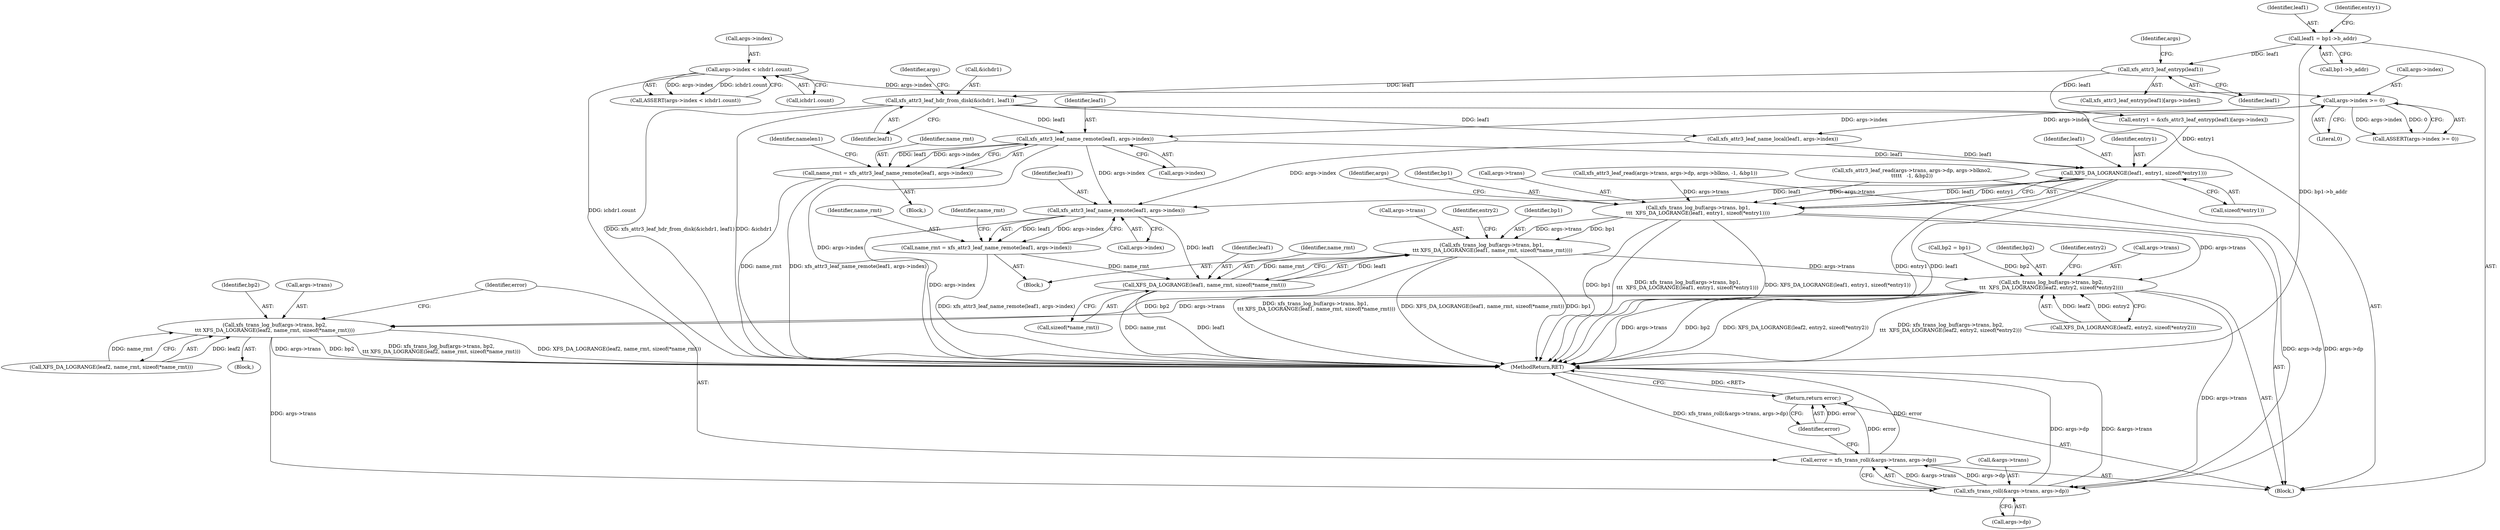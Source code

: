 digraph "0_linux_8275cdd0e7ac550dcce2b3ef6d2fb3b808c1ae59_4@pointer" {
"1000271" [label="(Call,xfs_attr3_leaf_name_remote(leaf1, args->index))"];
"1000205" [label="(Call,xfs_attr3_leaf_hdr_from_disk(&ichdr1, leaf1))"];
"1000186" [label="(Call,xfs_attr3_leaf_entryp(leaf1))"];
"1000177" [label="(Call,leaf1 = bp1->b_addr)"];
"1000218" [label="(Call,args->index >= 0)"];
"1000210" [label="(Call,args->index < ichdr1.count)"];
"1000269" [label="(Call,name_rmt = xfs_attr3_leaf_name_remote(leaf1, args->index))"];
"1000380" [label="(Call,XFS_DA_LOGRANGE(leaf1, entry1, sizeof(*entry1)))"];
"1000375" [label="(Call,xfs_trans_log_buf(args->trans, bp1,\n\t\t\t  XFS_DA_LOGRANGE(leaf1, entry1, sizeof(*entry1))))"];
"1000422" [label="(Call,xfs_trans_log_buf(args->trans, bp1,\n \t\t\t XFS_DA_LOGRANGE(leaf1, name_rmt, sizeof(*name_rmt))))"];
"1000438" [label="(Call,xfs_trans_log_buf(args->trans, bp2,\n\t\t\t  XFS_DA_LOGRANGE(leaf2, entry2, sizeof(*entry2))))"];
"1000475" [label="(Call,xfs_trans_log_buf(args->trans, bp2,\n\t\t\t XFS_DA_LOGRANGE(leaf2, name_rmt, sizeof(*name_rmt))))"];
"1000488" [label="(Call,xfs_trans_roll(&args->trans, args->dp))"];
"1000486" [label="(Call,error = xfs_trans_roll(&args->trans, args->dp))"];
"1000496" [label="(Return,return error;)"];
"1000401" [label="(Call,xfs_attr3_leaf_name_remote(leaf1, args->index))"];
"1000399" [label="(Call,name_rmt = xfs_attr3_leaf_name_remote(leaf1, args->index))"];
"1000427" [label="(Call,XFS_DA_LOGRANGE(leaf1, name_rmt, sizeof(*name_rmt)))"];
"1000496" [label="(Return,return error;)"];
"1000268" [label="(Block,)"];
"1000206" [label="(Call,&ichdr1)"];
"1000189" [label="(Identifier,args)"];
"1000497" [label="(Identifier,error)"];
"1000479" [label="(Identifier,bp2)"];
"1000382" [label="(Identifier,entry1)"];
"1000453" [label="(Identifier,entry2)"];
"1000277" [label="(Identifier,namelen1)"];
"1000439" [label="(Call,args->trans)"];
"1000443" [label="(Call,XFS_DA_LOGRANGE(leaf2, entry2, sizeof(*entry2)))"];
"1000125" [label="(Call,xfs_attr3_leaf_read(args->trans, args->dp, args->blkno, -1, &bp1))"];
"1000401" [label="(Call,xfs_attr3_leaf_name_remote(leaf1, args->index))"];
"1000476" [label="(Call,args->trans)"];
"1000219" [label="(Call,args->index)"];
"1000486" [label="(Call,error = xfs_trans_roll(&args->trans, args->dp))"];
"1000182" [label="(Call,entry1 = &xfs_attr3_leaf_entryp(leaf1)[args->index])"];
"1000179" [label="(Call,bp1->b_addr)"];
"1000438" [label="(Call,xfs_trans_log_buf(args->trans, bp2,\n\t\t\t  XFS_DA_LOGRANGE(leaf2, entry2, sizeof(*entry2))))"];
"1000435" [label="(Identifier,entry2)"];
"1000498" [label="(MethodReturn,RET)"];
"1000375" [label="(Call,xfs_trans_log_buf(args->trans, bp1,\n\t\t\t  XFS_DA_LOGRANGE(leaf1, entry1, sizeof(*entry1))))"];
"1000402" [label="(Identifier,leaf1)"];
"1000475" [label="(Call,xfs_trans_log_buf(args->trans, bp2,\n\t\t\t XFS_DA_LOGRANGE(leaf2, name_rmt, sizeof(*name_rmt))))"];
"1000380" [label="(Call,XFS_DA_LOGRANGE(leaf1, entry1, sizeof(*entry1)))"];
"1000212" [label="(Identifier,args)"];
"1000205" [label="(Call,xfs_attr3_leaf_hdr_from_disk(&ichdr1, leaf1))"];
"1000270" [label="(Identifier,name_rmt)"];
"1000426" [label="(Identifier,bp1)"];
"1000174" [label="(Call,bp2 = bp1)"];
"1000178" [label="(Identifier,leaf1)"];
"1000379" [label="(Identifier,bp1)"];
"1000422" [label="(Call,xfs_trans_log_buf(args->trans, bp1,\n \t\t\t XFS_DA_LOGRANGE(leaf1, name_rmt, sizeof(*name_rmt))))"];
"1000480" [label="(Call,XFS_DA_LOGRANGE(leaf2, name_rmt, sizeof(*name_rmt)))"];
"1000376" [label="(Call,args->trans)"];
"1000428" [label="(Identifier,leaf1)"];
"1000427" [label="(Call,XFS_DA_LOGRANGE(leaf1, name_rmt, sizeof(*name_rmt)))"];
"1000186" [label="(Call,xfs_attr3_leaf_entryp(leaf1))"];
"1000208" [label="(Identifier,leaf1)"];
"1000487" [label="(Identifier,error)"];
"1000388" [label="(Identifier,args)"];
"1000187" [label="(Identifier,leaf1)"];
"1000457" [label="(Block,)"];
"1000408" [label="(Identifier,name_rmt)"];
"1000211" [label="(Call,args->index)"];
"1000390" [label="(Block,)"];
"1000272" [label="(Identifier,leaf1)"];
"1000383" [label="(Call,sizeof(*entry1))"];
"1000269" [label="(Call,name_rmt = xfs_attr3_leaf_name_remote(leaf1, args->index))"];
"1000489" [label="(Call,&args->trans)"];
"1000493" [label="(Call,args->dp)"];
"1000400" [label="(Identifier,name_rmt)"];
"1000222" [label="(Literal,0)"];
"1000217" [label="(Call,ASSERT(args->index >= 0))"];
"1000183" [label="(Identifier,entry1)"];
"1000210" [label="(Call,args->index < ichdr1.count)"];
"1000273" [label="(Call,args->index)"];
"1000218" [label="(Call,args->index >= 0)"];
"1000442" [label="(Identifier,bp2)"];
"1000185" [label="(Call,xfs_attr3_leaf_entryp(leaf1)[args->index])"];
"1000214" [label="(Call,ichdr1.count)"];
"1000403" [label="(Call,args->index)"];
"1000381" [label="(Identifier,leaf1)"];
"1000271" [label="(Call,xfs_attr3_leaf_name_remote(leaf1, args->index))"];
"1000177" [label="(Call,leaf1 = bp1->b_addr)"];
"1000209" [label="(Call,ASSERT(args->index < ichdr1.count))"];
"1000423" [label="(Call,args->trans)"];
"1000250" [label="(Call,xfs_attr3_leaf_name_local(leaf1, args->index))"];
"1000154" [label="(Call,xfs_attr3_leaf_read(args->trans, args->dp, args->blkno2,\n\t\t\t\t\t   -1, &bp2))"];
"1000429" [label="(Identifier,name_rmt)"];
"1000430" [label="(Call,sizeof(*name_rmt))"];
"1000399" [label="(Call,name_rmt = xfs_attr3_leaf_name_remote(leaf1, args->index))"];
"1000105" [label="(Block,)"];
"1000488" [label="(Call,xfs_trans_roll(&args->trans, args->dp))"];
"1000271" -> "1000269"  [label="AST: "];
"1000271" -> "1000273"  [label="CFG: "];
"1000272" -> "1000271"  [label="AST: "];
"1000273" -> "1000271"  [label="AST: "];
"1000269" -> "1000271"  [label="CFG: "];
"1000271" -> "1000498"  [label="DDG: args->index"];
"1000271" -> "1000269"  [label="DDG: leaf1"];
"1000271" -> "1000269"  [label="DDG: args->index"];
"1000205" -> "1000271"  [label="DDG: leaf1"];
"1000218" -> "1000271"  [label="DDG: args->index"];
"1000271" -> "1000380"  [label="DDG: leaf1"];
"1000271" -> "1000401"  [label="DDG: args->index"];
"1000205" -> "1000105"  [label="AST: "];
"1000205" -> "1000208"  [label="CFG: "];
"1000206" -> "1000205"  [label="AST: "];
"1000208" -> "1000205"  [label="AST: "];
"1000212" -> "1000205"  [label="CFG: "];
"1000205" -> "1000498"  [label="DDG: &ichdr1"];
"1000205" -> "1000498"  [label="DDG: xfs_attr3_leaf_hdr_from_disk(&ichdr1, leaf1)"];
"1000186" -> "1000205"  [label="DDG: leaf1"];
"1000205" -> "1000250"  [label="DDG: leaf1"];
"1000186" -> "1000185"  [label="AST: "];
"1000186" -> "1000187"  [label="CFG: "];
"1000187" -> "1000186"  [label="AST: "];
"1000189" -> "1000186"  [label="CFG: "];
"1000186" -> "1000182"  [label="DDG: leaf1"];
"1000177" -> "1000186"  [label="DDG: leaf1"];
"1000177" -> "1000105"  [label="AST: "];
"1000177" -> "1000179"  [label="CFG: "];
"1000178" -> "1000177"  [label="AST: "];
"1000179" -> "1000177"  [label="AST: "];
"1000183" -> "1000177"  [label="CFG: "];
"1000177" -> "1000498"  [label="DDG: bp1->b_addr"];
"1000218" -> "1000217"  [label="AST: "];
"1000218" -> "1000222"  [label="CFG: "];
"1000219" -> "1000218"  [label="AST: "];
"1000222" -> "1000218"  [label="AST: "];
"1000217" -> "1000218"  [label="CFG: "];
"1000218" -> "1000217"  [label="DDG: args->index"];
"1000218" -> "1000217"  [label="DDG: 0"];
"1000210" -> "1000218"  [label="DDG: args->index"];
"1000218" -> "1000250"  [label="DDG: args->index"];
"1000210" -> "1000209"  [label="AST: "];
"1000210" -> "1000214"  [label="CFG: "];
"1000211" -> "1000210"  [label="AST: "];
"1000214" -> "1000210"  [label="AST: "];
"1000209" -> "1000210"  [label="CFG: "];
"1000210" -> "1000498"  [label="DDG: ichdr1.count"];
"1000210" -> "1000209"  [label="DDG: args->index"];
"1000210" -> "1000209"  [label="DDG: ichdr1.count"];
"1000269" -> "1000268"  [label="AST: "];
"1000270" -> "1000269"  [label="AST: "];
"1000277" -> "1000269"  [label="CFG: "];
"1000269" -> "1000498"  [label="DDG: name_rmt"];
"1000269" -> "1000498"  [label="DDG: xfs_attr3_leaf_name_remote(leaf1, args->index)"];
"1000380" -> "1000375"  [label="AST: "];
"1000380" -> "1000383"  [label="CFG: "];
"1000381" -> "1000380"  [label="AST: "];
"1000382" -> "1000380"  [label="AST: "];
"1000383" -> "1000380"  [label="AST: "];
"1000375" -> "1000380"  [label="CFG: "];
"1000380" -> "1000498"  [label="DDG: entry1"];
"1000380" -> "1000498"  [label="DDG: leaf1"];
"1000380" -> "1000375"  [label="DDG: leaf1"];
"1000380" -> "1000375"  [label="DDG: entry1"];
"1000250" -> "1000380"  [label="DDG: leaf1"];
"1000182" -> "1000380"  [label="DDG: entry1"];
"1000380" -> "1000401"  [label="DDG: leaf1"];
"1000375" -> "1000105"  [label="AST: "];
"1000376" -> "1000375"  [label="AST: "];
"1000379" -> "1000375"  [label="AST: "];
"1000388" -> "1000375"  [label="CFG: "];
"1000375" -> "1000498"  [label="DDG: xfs_trans_log_buf(args->trans, bp1,\n\t\t\t  XFS_DA_LOGRANGE(leaf1, entry1, sizeof(*entry1)))"];
"1000375" -> "1000498"  [label="DDG: XFS_DA_LOGRANGE(leaf1, entry1, sizeof(*entry1))"];
"1000375" -> "1000498"  [label="DDG: bp1"];
"1000125" -> "1000375"  [label="DDG: args->trans"];
"1000154" -> "1000375"  [label="DDG: args->trans"];
"1000375" -> "1000422"  [label="DDG: args->trans"];
"1000375" -> "1000422"  [label="DDG: bp1"];
"1000375" -> "1000438"  [label="DDG: args->trans"];
"1000422" -> "1000390"  [label="AST: "];
"1000422" -> "1000427"  [label="CFG: "];
"1000423" -> "1000422"  [label="AST: "];
"1000426" -> "1000422"  [label="AST: "];
"1000427" -> "1000422"  [label="AST: "];
"1000435" -> "1000422"  [label="CFG: "];
"1000422" -> "1000498"  [label="DDG: XFS_DA_LOGRANGE(leaf1, name_rmt, sizeof(*name_rmt))"];
"1000422" -> "1000498"  [label="DDG: bp1"];
"1000422" -> "1000498"  [label="DDG: xfs_trans_log_buf(args->trans, bp1,\n \t\t\t XFS_DA_LOGRANGE(leaf1, name_rmt, sizeof(*name_rmt)))"];
"1000427" -> "1000422"  [label="DDG: leaf1"];
"1000427" -> "1000422"  [label="DDG: name_rmt"];
"1000422" -> "1000438"  [label="DDG: args->trans"];
"1000438" -> "1000105"  [label="AST: "];
"1000438" -> "1000443"  [label="CFG: "];
"1000439" -> "1000438"  [label="AST: "];
"1000442" -> "1000438"  [label="AST: "];
"1000443" -> "1000438"  [label="AST: "];
"1000453" -> "1000438"  [label="CFG: "];
"1000438" -> "1000498"  [label="DDG: bp2"];
"1000438" -> "1000498"  [label="DDG: XFS_DA_LOGRANGE(leaf2, entry2, sizeof(*entry2))"];
"1000438" -> "1000498"  [label="DDG: xfs_trans_log_buf(args->trans, bp2,\n\t\t\t  XFS_DA_LOGRANGE(leaf2, entry2, sizeof(*entry2)))"];
"1000438" -> "1000498"  [label="DDG: args->trans"];
"1000174" -> "1000438"  [label="DDG: bp2"];
"1000443" -> "1000438"  [label="DDG: leaf2"];
"1000443" -> "1000438"  [label="DDG: entry2"];
"1000438" -> "1000475"  [label="DDG: args->trans"];
"1000438" -> "1000475"  [label="DDG: bp2"];
"1000438" -> "1000488"  [label="DDG: args->trans"];
"1000475" -> "1000457"  [label="AST: "];
"1000475" -> "1000480"  [label="CFG: "];
"1000476" -> "1000475"  [label="AST: "];
"1000479" -> "1000475"  [label="AST: "];
"1000480" -> "1000475"  [label="AST: "];
"1000487" -> "1000475"  [label="CFG: "];
"1000475" -> "1000498"  [label="DDG: args->trans"];
"1000475" -> "1000498"  [label="DDG: bp2"];
"1000475" -> "1000498"  [label="DDG: xfs_trans_log_buf(args->trans, bp2,\n\t\t\t XFS_DA_LOGRANGE(leaf2, name_rmt, sizeof(*name_rmt)))"];
"1000475" -> "1000498"  [label="DDG: XFS_DA_LOGRANGE(leaf2, name_rmt, sizeof(*name_rmt))"];
"1000480" -> "1000475"  [label="DDG: leaf2"];
"1000480" -> "1000475"  [label="DDG: name_rmt"];
"1000475" -> "1000488"  [label="DDG: args->trans"];
"1000488" -> "1000486"  [label="AST: "];
"1000488" -> "1000493"  [label="CFG: "];
"1000489" -> "1000488"  [label="AST: "];
"1000493" -> "1000488"  [label="AST: "];
"1000486" -> "1000488"  [label="CFG: "];
"1000488" -> "1000498"  [label="DDG: &args->trans"];
"1000488" -> "1000498"  [label="DDG: args->dp"];
"1000488" -> "1000486"  [label="DDG: &args->trans"];
"1000488" -> "1000486"  [label="DDG: args->dp"];
"1000125" -> "1000488"  [label="DDG: args->dp"];
"1000154" -> "1000488"  [label="DDG: args->dp"];
"1000486" -> "1000105"  [label="AST: "];
"1000487" -> "1000486"  [label="AST: "];
"1000497" -> "1000486"  [label="CFG: "];
"1000486" -> "1000498"  [label="DDG: xfs_trans_roll(&args->trans, args->dp)"];
"1000486" -> "1000498"  [label="DDG: error"];
"1000486" -> "1000496"  [label="DDG: error"];
"1000496" -> "1000105"  [label="AST: "];
"1000496" -> "1000497"  [label="CFG: "];
"1000497" -> "1000496"  [label="AST: "];
"1000498" -> "1000496"  [label="CFG: "];
"1000496" -> "1000498"  [label="DDG: <RET>"];
"1000497" -> "1000496"  [label="DDG: error"];
"1000401" -> "1000399"  [label="AST: "];
"1000401" -> "1000403"  [label="CFG: "];
"1000402" -> "1000401"  [label="AST: "];
"1000403" -> "1000401"  [label="AST: "];
"1000399" -> "1000401"  [label="CFG: "];
"1000401" -> "1000498"  [label="DDG: args->index"];
"1000401" -> "1000399"  [label="DDG: leaf1"];
"1000401" -> "1000399"  [label="DDG: args->index"];
"1000250" -> "1000401"  [label="DDG: args->index"];
"1000401" -> "1000427"  [label="DDG: leaf1"];
"1000399" -> "1000390"  [label="AST: "];
"1000400" -> "1000399"  [label="AST: "];
"1000408" -> "1000399"  [label="CFG: "];
"1000399" -> "1000498"  [label="DDG: xfs_attr3_leaf_name_remote(leaf1, args->index)"];
"1000399" -> "1000427"  [label="DDG: name_rmt"];
"1000427" -> "1000430"  [label="CFG: "];
"1000428" -> "1000427"  [label="AST: "];
"1000429" -> "1000427"  [label="AST: "];
"1000430" -> "1000427"  [label="AST: "];
"1000427" -> "1000498"  [label="DDG: leaf1"];
"1000427" -> "1000498"  [label="DDG: name_rmt"];
}
